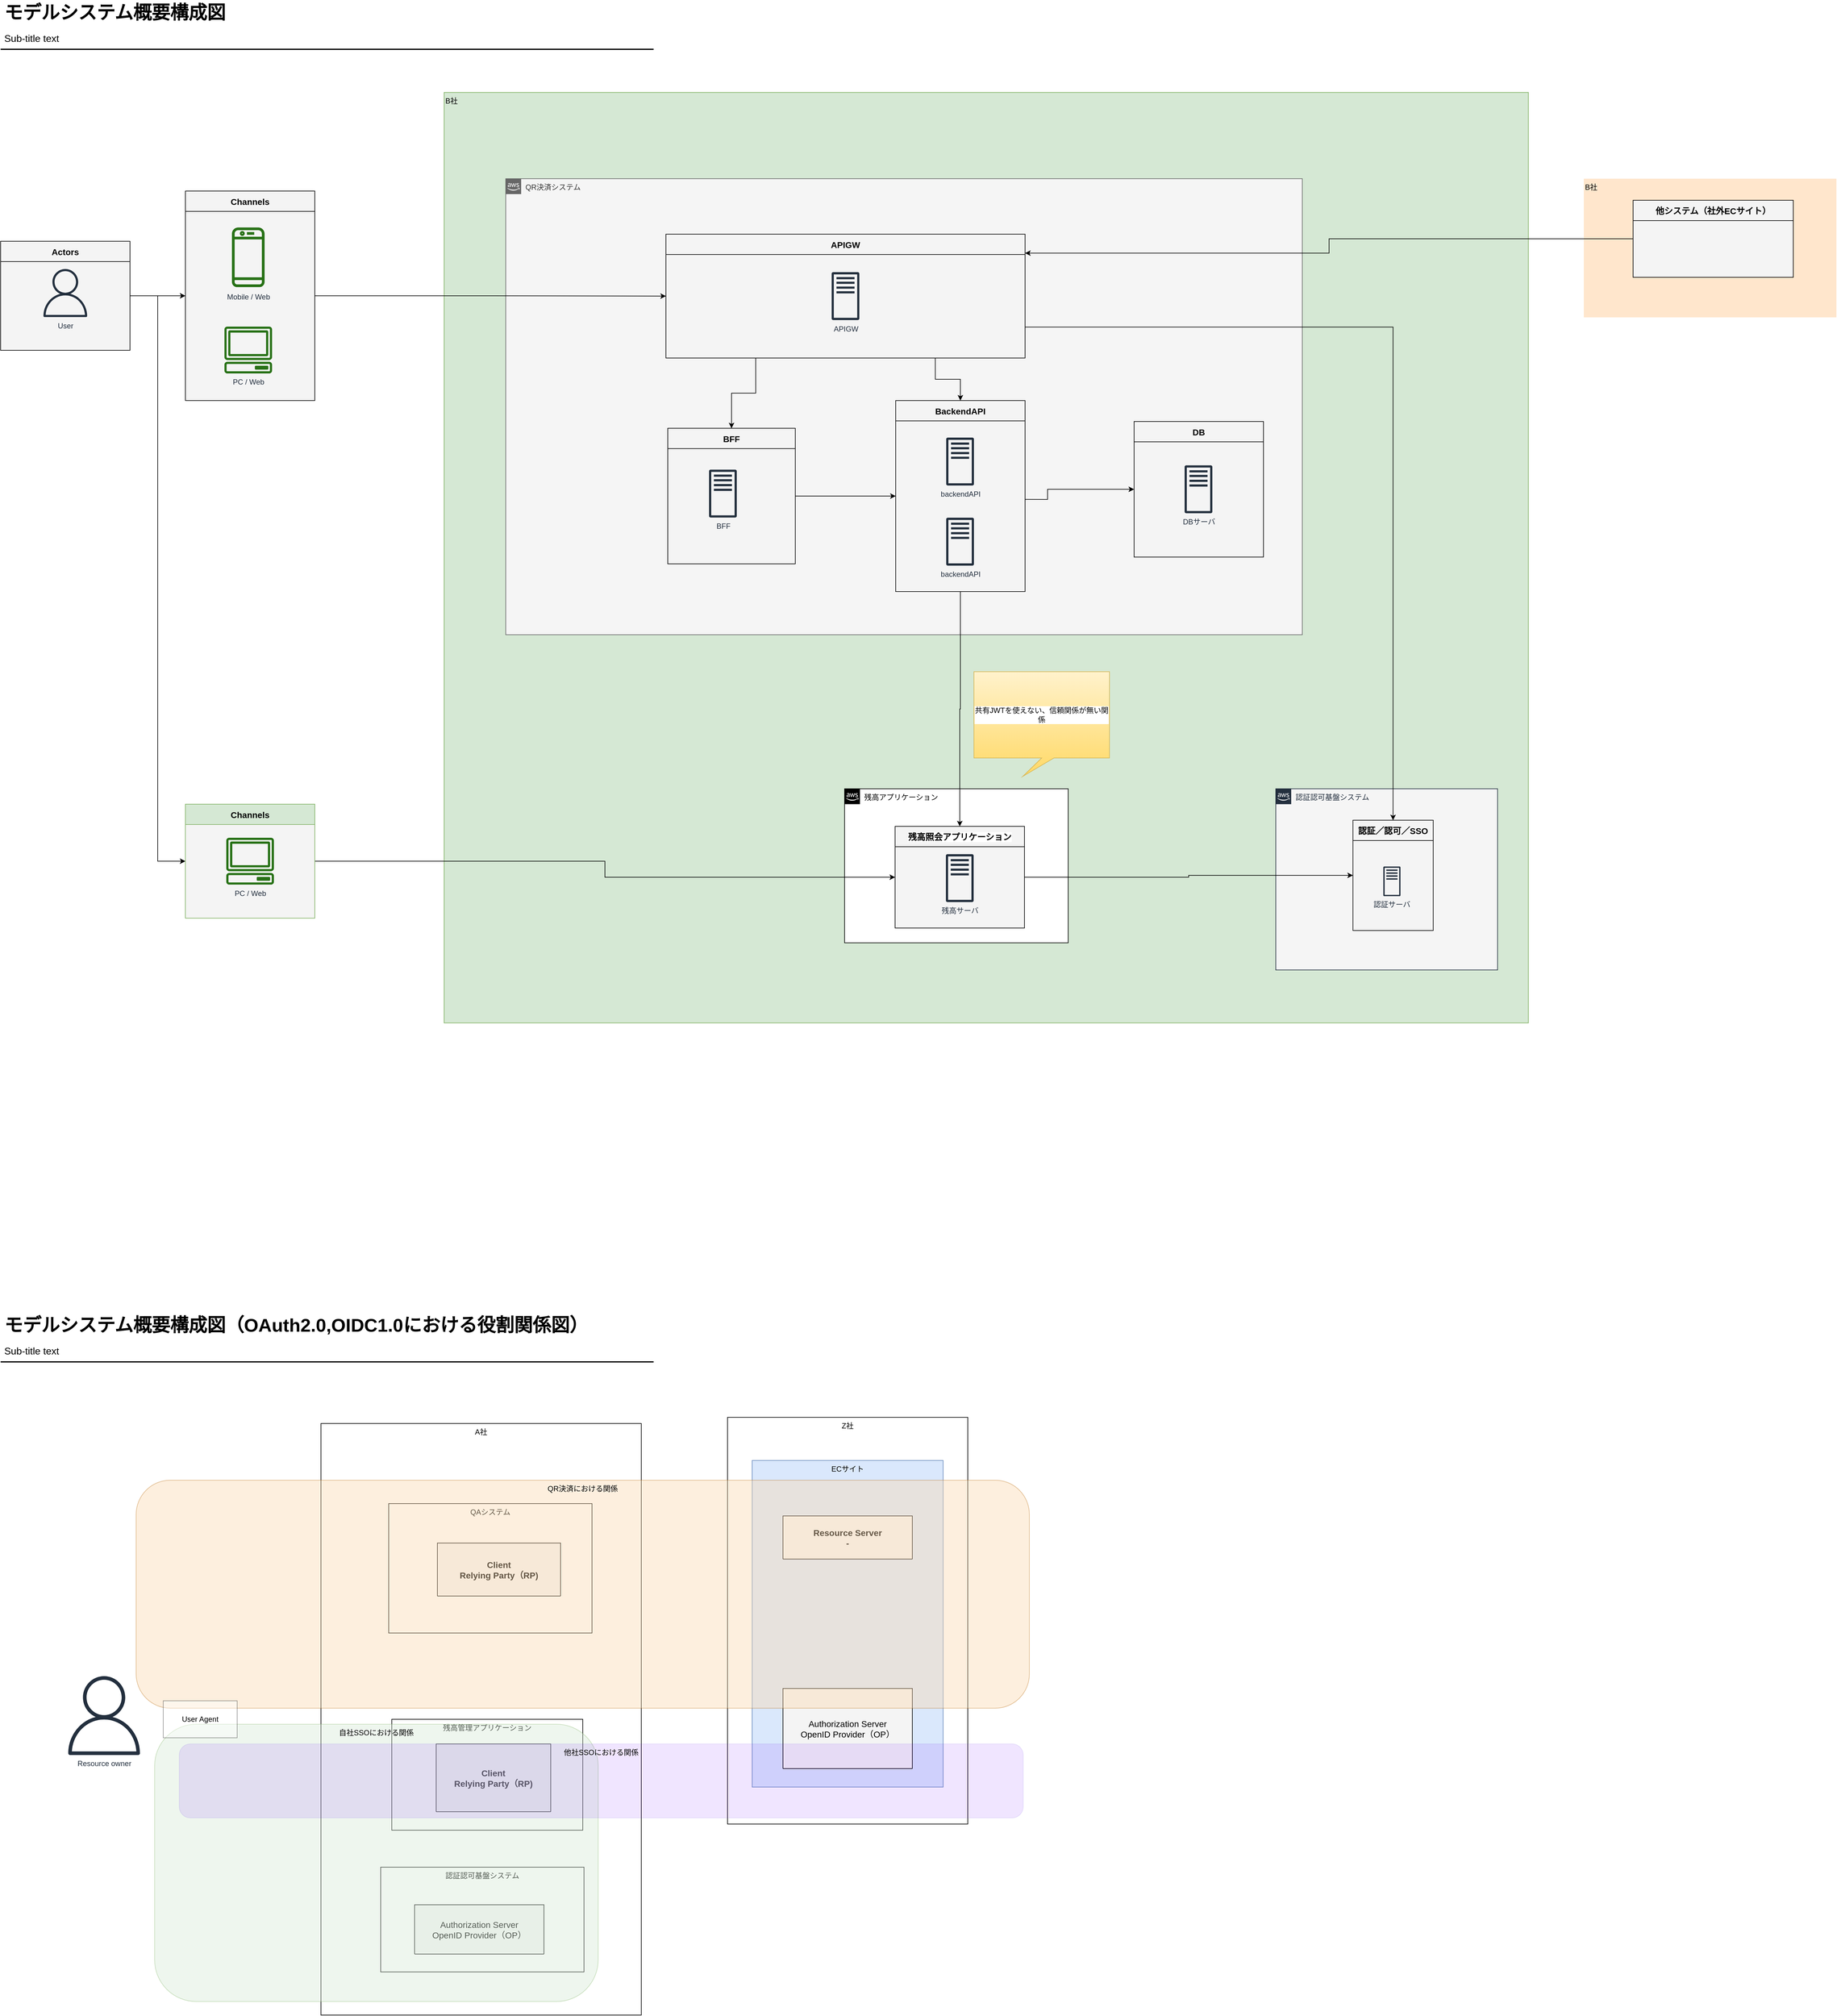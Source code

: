 <mxfile version="20.3.0" type="device"><diagram id="Ht1M8jgEwFfnCIfOTk4-" name="Page-1"><mxGraphModel dx="3149" dy="3126" grid="1" gridSize="10" guides="1" tooltips="1" connect="1" arrows="1" fold="1" page="1" pageScale="1" pageWidth="827" pageHeight="1169" math="0" shadow="0"><root><mxCell id="0"/><mxCell id="1" parent="0"/><mxCell id="EFilt8paIq4LG1IROdRx-40" value="B社" style="whiteSpace=wrap;html=1;fillColor=#d5e8d4;strokeColor=#82b366;align=left;verticalAlign=top;" vertex="1" parent="1"><mxGeometry x="760" y="-890" width="1760" height="1510" as="geometry"/></mxCell><mxCell id="EFilt8paIq4LG1IROdRx-5" value="B社" style="whiteSpace=wrap;html=1;fillColor=#ffe6cc;strokeColor=none;align=left;verticalAlign=top;" vertex="1" parent="1"><mxGeometry x="2610" y="-750" width="410" height="225" as="geometry"/></mxCell><mxCell id="jfNKoYPD4CwzMQ7bjWo1-57" value="A社" style="whiteSpace=wrap;html=1;verticalAlign=top;" parent="1" vertex="1"><mxGeometry x="560" y="1270" width="520" height="960" as="geometry"/></mxCell><mxCell id="jfNKoYPD4CwzMQ7bjWo1-55" value="Z社" style="whiteSpace=wrap;html=1;verticalAlign=top;" parent="1" vertex="1"><mxGeometry x="1220" y="1260" width="390" height="660" as="geometry"/></mxCell><mxCell id="jfNKoYPD4CwzMQ7bjWo1-54" value="ECサイト" style="whiteSpace=wrap;html=1;verticalAlign=top;fillColor=#dae8fc;strokeColor=#6c8ebf;" parent="1" vertex="1"><mxGeometry x="1260" y="1330" width="310" height="530" as="geometry"/></mxCell><mxCell id="jfNKoYPD4CwzMQ7bjWo1-53" value="QAシステム" style="whiteSpace=wrap;html=1;verticalAlign=top;" parent="1" vertex="1"><mxGeometry x="670" y="1400" width="330" height="210" as="geometry"/></mxCell><mxCell id="V-WCJIJaWtl_KWcUI72S-2" value="Channels" style="swimlane;fontSize=14;align=center;swimlaneFillColor=#f4f4f4;fillColor=#f4f4f4;startSize=33;container=1;pointerEvents=0;collapsible=0;recursiveResize=0;" parent="1" vertex="1"><mxGeometry x="340" y="-730" width="210" height="340" as="geometry"/></mxCell><mxCell id="V-WCJIJaWtl_KWcUI72S-3" value="Mobile / Web" style="outlineConnect=0;fontColor=#232F3E;gradientColor=none;strokeColor=none;fillColor=#277116;dashed=0;verticalLabelPosition=bottom;verticalAlign=top;align=center;html=1;fontSize=12;fontStyle=0;shape=mxgraph.aws4.mobile_client;labelBackgroundColor=none;" parent="V-WCJIJaWtl_KWcUI72S-2" vertex="1"><mxGeometry x="75.5" y="57.5" width="53" height="100" as="geometry"/></mxCell><mxCell id="V-WCJIJaWtl_KWcUI72S-24" value="&lt;span style=&quot;color: rgb(35, 47, 62);&quot;&gt;PC / Web&lt;/span&gt;" style="sketch=0;outlineConnect=0;fontColor=#ffffff;fillColor=#277116;strokeColor=#005700;dashed=0;verticalLabelPosition=bottom;verticalAlign=top;align=center;html=1;fontSize=12;fontStyle=0;aspect=fixed;pointerEvents=1;shape=mxgraph.aws4.client;" parent="V-WCJIJaWtl_KWcUI72S-2" vertex="1"><mxGeometry x="63" y="220" width="78" height="76" as="geometry"/></mxCell><mxCell id="V-WCJIJaWtl_KWcUI72S-82" style="edgeStyle=orthogonalEdgeStyle;rounded=0;orthogonalLoop=1;jettySize=auto;html=1;entryX=0;entryY=0.5;entryDx=0;entryDy=0;" parent="1" source="V-WCJIJaWtl_KWcUI72S-16" target="V-WCJIJaWtl_KWcUI72S-2" edge="1"><mxGeometry relative="1" as="geometry"/></mxCell><mxCell id="EFilt8paIq4LG1IROdRx-10" style="edgeStyle=orthogonalEdgeStyle;rounded=0;orthogonalLoop=1;jettySize=auto;html=1;entryX=0;entryY=0.5;entryDx=0;entryDy=0;" edge="1" parent="1" source="V-WCJIJaWtl_KWcUI72S-16" target="EFilt8paIq4LG1IROdRx-7"><mxGeometry relative="1" as="geometry"/></mxCell><mxCell id="V-WCJIJaWtl_KWcUI72S-16" value="Actors" style="swimlane;fontSize=14;align=center;swimlaneFillColor=#f4f4f4;fillColor=#f4f4f4;startSize=33;container=1;pointerEvents=0;collapsible=0;recursiveResize=0;" parent="1" vertex="1"><mxGeometry x="40" y="-648.5" width="210" height="177" as="geometry"/></mxCell><mxCell id="V-WCJIJaWtl_KWcUI72S-17" value="User" style="outlineConnect=0;fontColor=#232F3E;gradientColor=none;fillColor=#232F3E;strokeColor=none;dashed=0;verticalLabelPosition=bottom;verticalAlign=top;align=center;html=1;fontSize=12;fontStyle=0;aspect=fixed;pointerEvents=1;shape=mxgraph.aws4.user;labelBackgroundColor=none;" parent="V-WCJIJaWtl_KWcUI72S-16" vertex="1"><mxGeometry x="66" y="45" width="78" height="78" as="geometry"/></mxCell><mxCell id="V-WCJIJaWtl_KWcUI72S-18" value="QR決済システム" style="points=[[0,0],[0.25,0],[0.5,0],[0.75,0],[1,0],[1,0.25],[1,0.5],[1,0.75],[1,1],[0.75,1],[0.5,1],[0.25,1],[0,1],[0,0.75],[0,0.5],[0,0.25]];outlineConnect=0;html=1;whiteSpace=wrap;fontSize=12;fontStyle=0;shape=mxgraph.aws4.group;grIcon=mxgraph.aws4.group_aws_cloud_alt;strokeColor=#666666;fillColor=#f5f5f5;verticalAlign=top;align=left;spacingLeft=30;fontColor=#333333;dashed=0;labelBackgroundColor=none;container=1;pointerEvents=0;collapsible=0;recursiveResize=0;" parent="1" vertex="1"><mxGeometry x="860" y="-750" width="1293" height="740" as="geometry"/></mxCell><mxCell id="V-WCJIJaWtl_KWcUI72S-30" value="DB" style="swimlane;fontSize=14;align=center;swimlaneFillColor=#f4f4f4;fillColor=#f4f4f4;startSize=33;container=1;pointerEvents=0;collapsible=0;recursiveResize=0;" parent="V-WCJIJaWtl_KWcUI72S-18" vertex="1"><mxGeometry x="1020" y="394" width="210" height="220" as="geometry"/></mxCell><mxCell id="V-WCJIJaWtl_KWcUI72S-31" value="DBサーバ" style="sketch=0;outlineConnect=0;fontColor=#232F3E;gradientColor=none;fillColor=#232F3D;strokeColor=none;dashed=0;verticalLabelPosition=bottom;verticalAlign=top;align=center;html=1;fontSize=12;fontStyle=0;aspect=fixed;pointerEvents=1;shape=mxgraph.aws4.traditional_server;" parent="V-WCJIJaWtl_KWcUI72S-30" vertex="1"><mxGeometry x="82" y="71" width="45" height="78" as="geometry"/></mxCell><mxCell id="V-WCJIJaWtl_KWcUI72S-79" style="edgeStyle=orthogonalEdgeStyle;rounded=0;orthogonalLoop=1;jettySize=auto;html=1;entryX=0;entryY=0.5;entryDx=0;entryDy=0;" parent="V-WCJIJaWtl_KWcUI72S-18" source="V-WCJIJaWtl_KWcUI72S-32" target="V-WCJIJaWtl_KWcUI72S-34" edge="1"><mxGeometry relative="1" as="geometry"/></mxCell><mxCell id="V-WCJIJaWtl_KWcUI72S-32" value="BFF" style="swimlane;fontSize=14;align=center;swimlaneFillColor=#f4f4f4;fillColor=#f4f4f4;startSize=33;container=1;pointerEvents=0;collapsible=0;recursiveResize=0;" parent="V-WCJIJaWtl_KWcUI72S-18" vertex="1"><mxGeometry x="263" y="405" width="207" height="220" as="geometry"/></mxCell><mxCell id="V-WCJIJaWtl_KWcUI72S-33" value="BFF" style="sketch=0;outlineConnect=0;fontColor=#232F3E;gradientColor=none;fillColor=#232F3D;strokeColor=none;dashed=0;verticalLabelPosition=bottom;verticalAlign=top;align=center;html=1;fontSize=12;fontStyle=0;aspect=fixed;pointerEvents=1;shape=mxgraph.aws4.traditional_server;" parent="V-WCJIJaWtl_KWcUI72S-32" vertex="1"><mxGeometry x="67" y="67" width="45" height="78" as="geometry"/></mxCell><mxCell id="V-WCJIJaWtl_KWcUI72S-80" style="edgeStyle=orthogonalEdgeStyle;rounded=0;orthogonalLoop=1;jettySize=auto;html=1;entryX=0;entryY=0.5;entryDx=0;entryDy=0;" parent="V-WCJIJaWtl_KWcUI72S-18" target="V-WCJIJaWtl_KWcUI72S-30" edge="1"><mxGeometry relative="1" as="geometry"><mxPoint x="738" y="520" as="sourcePoint"/></mxGeometry></mxCell><mxCell id="V-WCJIJaWtl_KWcUI72S-34" value="BackendAPI" style="swimlane;fontSize=14;align=center;swimlaneFillColor=#f4f4f4;fillColor=#f4f4f4;startSize=33;container=1;pointerEvents=0;collapsible=0;recursiveResize=0;" parent="V-WCJIJaWtl_KWcUI72S-18" vertex="1"><mxGeometry x="633" y="360" width="210" height="310" as="geometry"/></mxCell><mxCell id="V-WCJIJaWtl_KWcUI72S-35" value="backendAPI" style="sketch=0;outlineConnect=0;fontColor=#232F3E;gradientColor=none;fillColor=#232F3D;strokeColor=none;dashed=0;verticalLabelPosition=bottom;verticalAlign=top;align=center;html=1;fontSize=12;fontStyle=0;aspect=fixed;pointerEvents=1;shape=mxgraph.aws4.traditional_server;" parent="V-WCJIJaWtl_KWcUI72S-34" vertex="1"><mxGeometry x="82" y="60" width="45" height="78" as="geometry"/></mxCell><mxCell id="V-WCJIJaWtl_KWcUI72S-70" value="backendAPI" style="sketch=0;outlineConnect=0;fontColor=#232F3E;gradientColor=none;fillColor=#232F3D;strokeColor=none;dashed=0;verticalLabelPosition=bottom;verticalAlign=top;align=center;html=1;fontSize=12;fontStyle=0;aspect=fixed;pointerEvents=1;shape=mxgraph.aws4.traditional_server;" parent="V-WCJIJaWtl_KWcUI72S-34" vertex="1"><mxGeometry x="82" y="190" width="45" height="78" as="geometry"/></mxCell><mxCell id="V-WCJIJaWtl_KWcUI72S-78" style="edgeStyle=orthogonalEdgeStyle;rounded=0;orthogonalLoop=1;jettySize=auto;html=1;exitX=0.75;exitY=1;exitDx=0;exitDy=0;" parent="V-WCJIJaWtl_KWcUI72S-18" source="V-WCJIJaWtl_KWcUI72S-73" target="V-WCJIJaWtl_KWcUI72S-34" edge="1"><mxGeometry relative="1" as="geometry"><mxPoint x="738" y="530" as="targetPoint"/></mxGeometry></mxCell><mxCell id="jfNKoYPD4CwzMQ7bjWo1-123" style="edgeStyle=orthogonalEdgeStyle;rounded=0;orthogonalLoop=1;jettySize=auto;html=1;entryX=0.5;entryY=0;entryDx=0;entryDy=0;exitX=0.25;exitY=1;exitDx=0;exitDy=0;" parent="V-WCJIJaWtl_KWcUI72S-18" source="V-WCJIJaWtl_KWcUI72S-73" target="V-WCJIJaWtl_KWcUI72S-32" edge="1"><mxGeometry relative="1" as="geometry"><mxPoint x="181.5" y="140" as="sourcePoint"/><mxPoint x="551.5" y="514" as="targetPoint"/></mxGeometry></mxCell><mxCell id="V-WCJIJaWtl_KWcUI72S-73" value="APIGW" style="swimlane;fontSize=14;align=center;swimlaneFillColor=#f4f4f4;fillColor=#f4f4f4;startSize=33;container=1;pointerEvents=0;collapsible=0;recursiveResize=0;" parent="V-WCJIJaWtl_KWcUI72S-18" vertex="1"><mxGeometry x="260" y="90" width="583" height="201" as="geometry"/></mxCell><mxCell id="V-WCJIJaWtl_KWcUI72S-75" value="APIGW" style="sketch=0;outlineConnect=0;fontColor=#232F3E;gradientColor=none;fillColor=#232F3D;strokeColor=none;dashed=0;verticalLabelPosition=bottom;verticalAlign=top;align=center;html=1;fontSize=12;fontStyle=0;aspect=fixed;pointerEvents=1;shape=mxgraph.aws4.traditional_server;" parent="V-WCJIJaWtl_KWcUI72S-73" vertex="1"><mxGeometry x="269" y="61.5" width="45" height="78" as="geometry"/></mxCell><mxCell id="V-WCJIJaWtl_KWcUI72S-72" style="edgeStyle=orthogonalEdgeStyle;rounded=0;orthogonalLoop=1;jettySize=auto;html=1;entryX=1;entryY=0.153;entryDx=0;entryDy=0;entryPerimeter=0;" parent="1" source="V-WCJIJaWtl_KWcUI72S-38" target="V-WCJIJaWtl_KWcUI72S-73" edge="1"><mxGeometry relative="1" as="geometry"><mxPoint x="2440" y="-450" as="targetPoint"/></mxGeometry></mxCell><mxCell id="V-WCJIJaWtl_KWcUI72S-38" value="他システム（社外ECサイト）" style="swimlane;fontSize=14;align=center;swimlaneFillColor=#f4f4f4;fillColor=#f4f4f4;startSize=33;container=1;pointerEvents=0;collapsible=0;recursiveResize=0;" parent="1" vertex="1"><mxGeometry x="2690" y="-715" width="260" height="125" as="geometry"/></mxCell><mxCell id="V-WCJIJaWtl_KWcUI72S-65" value="残高アプリケーション" style="points=[[0,0],[0.25,0],[0.5,0],[0.75,0],[1,0],[1,0.25],[1,0.5],[1,0.75],[1,1],[0.75,1],[0.5,1],[0.25,1],[0,1],[0,0.75],[0,0.5],[0,0.25]];outlineConnect=0;html=1;whiteSpace=wrap;fontSize=12;fontStyle=0;container=1;pointerEvents=0;collapsible=0;recursiveResize=0;shape=mxgraph.aws4.group;grIcon=mxgraph.aws4.group_aws_cloud_alt;verticalAlign=top;align=left;spacingLeft=30;dashed=0;" parent="1" vertex="1"><mxGeometry x="1410" y="240" width="363" height="250" as="geometry"/></mxCell><mxCell id="V-WCJIJaWtl_KWcUI72S-45" value="残高照会アプリケーション" style="swimlane;fontSize=14;align=center;swimlaneFillColor=#f4f4f4;fillColor=#f4f4f4;startSize=33;container=1;pointerEvents=0;collapsible=0;recursiveResize=0;labelBackgroundColor=default;" parent="V-WCJIJaWtl_KWcUI72S-65" vertex="1"><mxGeometry x="82" y="61" width="210" height="165" as="geometry"/></mxCell><mxCell id="V-WCJIJaWtl_KWcUI72S-85" value="残高サーバ" style="sketch=0;outlineConnect=0;fontColor=#232F3E;gradientColor=none;fillColor=#232F3D;strokeColor=none;dashed=0;verticalLabelPosition=bottom;verticalAlign=top;align=center;html=1;fontSize=12;fontStyle=0;aspect=fixed;pointerEvents=1;shape=mxgraph.aws4.traditional_server;" parent="V-WCJIJaWtl_KWcUI72S-45" vertex="1"><mxGeometry x="82.5" y="45" width="45" height="78" as="geometry"/></mxCell><mxCell id="V-WCJIJaWtl_KWcUI72S-88" value="モデルシステム概要構成図" style="text;html=1;resizable=0;points=[];autosize=1;align=left;verticalAlign=top;spacingTop=-4;fontSize=30;fontStyle=1;labelBackgroundColor=none;" parent="1" vertex="1"><mxGeometry x="44" y="-1040" width="380" height="40" as="geometry"/></mxCell><mxCell id="V-WCJIJaWtl_KWcUI72S-89" value="Sub-title text&lt;br style=&quot;font-size: 16px&quot;&gt;" style="text;html=1;resizable=0;points=[];autosize=1;align=left;verticalAlign=top;spacingTop=-4;fontSize=16;labelBackgroundColor=none;" parent="1" vertex="1"><mxGeometry x="44" y="-990" width="100" height="20" as="geometry"/></mxCell><mxCell id="V-WCJIJaWtl_KWcUI72S-90" value="" style="line;strokeWidth=2;html=1;fontSize=14;labelBackgroundColor=none;" parent="1" vertex="1"><mxGeometry x="40" y="-965" width="1060" height="10" as="geometry"/></mxCell><mxCell id="jfNKoYPD4CwzMQ7bjWo1-4" value="モデルシステム概要構成図（OAuth2.0,OIDC1.0における役割関係図）" style="text;html=1;resizable=0;points=[];autosize=1;align=left;verticalAlign=top;spacingTop=-4;fontSize=30;fontStyle=1;labelBackgroundColor=none;" parent="1" vertex="1"><mxGeometry x="44" y="1090" width="970" height="40" as="geometry"/></mxCell><mxCell id="jfNKoYPD4CwzMQ7bjWo1-5" value="Sub-title text&lt;br style=&quot;font-size: 16px&quot;&gt;" style="text;html=1;resizable=0;points=[];autosize=1;align=left;verticalAlign=top;spacingTop=-4;fontSize=16;labelBackgroundColor=none;" parent="1" vertex="1"><mxGeometry x="44" y="1140" width="100" height="20" as="geometry"/></mxCell><mxCell id="jfNKoYPD4CwzMQ7bjWo1-6" value="" style="line;strokeWidth=2;html=1;fontSize=14;labelBackgroundColor=none;" parent="1" vertex="1"><mxGeometry x="40" y="1165" width="1060" height="10" as="geometry"/></mxCell><mxCell id="jfNKoYPD4CwzMQ7bjWo1-43" value="Client&#10;Relying Party（RP)" style="swimlane;fontSize=14;align=center;swimlaneFillColor=#f4f4f4;fillColor=#f4f4f4;startSize=270;container=1;pointerEvents=0;collapsible=0;recursiveResize=0;" parent="1" vertex="1"><mxGeometry x="749" y="1464" width="200" height="86" as="geometry"/></mxCell><mxCell id="jfNKoYPD4CwzMQ7bjWo1-45" value="Resource Server&#10;-" style="swimlane;fontSize=14;align=center;swimlaneFillColor=#f4f4f4;fillColor=#f4f4f4;startSize=220;container=1;pointerEvents=0;collapsible=0;recursiveResize=0;" parent="1" vertex="1"><mxGeometry x="1310" y="1420" width="210" height="70" as="geometry"/></mxCell><mxCell id="jfNKoYPD4CwzMQ7bjWo1-47" value="Authorization Server&#10;OpenID Provider（OP）" style="swimlane;fontSize=14;align=center;swimlaneFillColor=#f4f4f4;fillColor=#f4f4f4;startSize=220;container=1;pointerEvents=0;collapsible=0;recursiveResize=0;fontStyle=0" parent="1" vertex="1"><mxGeometry x="1310" y="1700" width="210" height="130" as="geometry"/></mxCell><mxCell id="jfNKoYPD4CwzMQ7bjWo1-48" value="Resource owner" style="outlineConnect=0;fontColor=#232F3E;gradientColor=none;fillColor=#232F3E;strokeColor=none;dashed=0;verticalLabelPosition=bottom;verticalAlign=top;align=center;html=1;fontSize=12;fontStyle=0;aspect=fixed;pointerEvents=1;shape=mxgraph.aws4.user;labelBackgroundColor=none;" parent="1" vertex="1"><mxGeometry x="144" y="1680" width="128" height="128" as="geometry"/></mxCell><mxCell id="jfNKoYPD4CwzMQ7bjWo1-58" value="残高管理アプリケーション" style="whiteSpace=wrap;html=1;verticalAlign=top;" parent="1" vertex="1"><mxGeometry x="675" y="1750" width="310" height="180" as="geometry"/></mxCell><mxCell id="jfNKoYPD4CwzMQ7bjWo1-60" value="Client&#10;Relying Party（RP)" style="swimlane;fontSize=14;align=center;swimlaneFillColor=#f4f4f4;fillColor=#f4f4f4;startSize=270;container=1;pointerEvents=0;collapsible=0;recursiveResize=0;" parent="1" vertex="1"><mxGeometry x="747" y="1790" width="186" height="110" as="geometry"/></mxCell><mxCell id="jfNKoYPD4CwzMQ7bjWo1-100" value="" style="group;fillColor=#f5f5f5;fontColor=#333333;strokeColor=#666666;" parent="1" vertex="1" connectable="0"><mxGeometry x="2110" y="240" width="360" height="294" as="geometry"/></mxCell><mxCell id="jfNKoYPD4CwzMQ7bjWo1-95" value="認証認可基盤システム" style="points=[[0,0],[0.25,0],[0.5,0],[0.75,0],[1,0],[1,0.25],[1,0.5],[1,0.75],[1,1],[0.75,1],[0.5,1],[0.25,1],[0,1],[0,0.75],[0,0.5],[0,0.25]];outlineConnect=0;gradientColor=none;html=1;whiteSpace=wrap;fontSize=12;fontStyle=0;container=1;pointerEvents=0;collapsible=0;recursiveResize=0;shape=mxgraph.aws4.group;grIcon=mxgraph.aws4.group_aws_cloud_alt;strokeColor=#232F3E;fillColor=none;verticalAlign=top;align=left;spacingLeft=30;fontColor=#232F3E;dashed=0;" parent="jfNKoYPD4CwzMQ7bjWo1-100" vertex="1"><mxGeometry width="360" height="294" as="geometry"/></mxCell><mxCell id="V-WCJIJaWtl_KWcUI72S-21" value="認証／認可／SSO" style="swimlane;fontSize=14;align=center;swimlaneFillColor=#f4f4f4;fillColor=#f4f4f4;startSize=33;container=1;pointerEvents=0;collapsible=0;recursiveResize=0;" parent="jfNKoYPD4CwzMQ7bjWo1-100" vertex="1"><mxGeometry x="125.217" y="51" width="130.343" height="179" as="geometry"/></mxCell><mxCell id="V-WCJIJaWtl_KWcUI72S-29" value="認証サーバ" style="sketch=0;outlineConnect=0;fontColor=#232F3E;gradientColor=none;fillColor=#232F3D;strokeColor=none;dashed=0;verticalLabelPosition=bottom;verticalAlign=top;align=center;html=1;fontSize=12;fontStyle=0;aspect=fixed;pointerEvents=1;shape=mxgraph.aws4.traditional_server;" parent="V-WCJIJaWtl_KWcUI72S-21" vertex="1"><mxGeometry x="49.308" y="75" width="27.931" height="48.414" as="geometry"/></mxCell><mxCell id="jfNKoYPD4CwzMQ7bjWo1-112" value="認証認可基盤システム" style="whiteSpace=wrap;html=1;verticalAlign=top;" parent="1" vertex="1"><mxGeometry x="657" y="1990" width="330" height="170" as="geometry"/></mxCell><mxCell id="jfNKoYPD4CwzMQ7bjWo1-110" value="QR決済における関係" style="rounded=1;whiteSpace=wrap;html=1;fillColor=#fad7ac;strokeColor=#b46504;gradientColor=none;opacity=40;verticalAlign=top;" parent="1" vertex="1"><mxGeometry x="260" y="1362" width="1450" height="370" as="geometry"/></mxCell><mxCell id="jfNKoYPD4CwzMQ7bjWo1-115" value="Authorization Server&#10;OpenID Provider（OP）" style="swimlane;fontSize=14;align=center;swimlaneFillColor=#f4f4f4;fillColor=#f4f4f4;startSize=220;container=1;pointerEvents=0;collapsible=0;recursiveResize=0;fontStyle=0" parent="1" vertex="1"><mxGeometry x="712" y="2051" width="210" height="80" as="geometry"/></mxCell><mxCell id="jfNKoYPD4CwzMQ7bjWo1-113" value="自社SSOにおける関係" style="rounded=1;whiteSpace=wrap;html=1;fillColor=#d5e8d4;strokeColor=#82b366;opacity=40;verticalAlign=top;" parent="1" vertex="1"><mxGeometry x="290" y="1758" width="720" height="450" as="geometry"/></mxCell><mxCell id="jfNKoYPD4CwzMQ7bjWo1-116" value="他社SSOにおける関係" style="rounded=1;whiteSpace=wrap;html=1;fillColor=#6a00ff;strokeColor=#3700CC;opacity=10;verticalAlign=top;fontColor=#000000;" parent="1" vertex="1"><mxGeometry x="330" y="1790" width="1370" height="120" as="geometry"/></mxCell><mxCell id="V-WCJIJaWtl_KWcUI72S-86" style="edgeStyle=orthogonalEdgeStyle;rounded=0;orthogonalLoop=1;jettySize=auto;html=1;exitX=1;exitY=0.75;exitDx=0;exitDy=0;" parent="1" source="V-WCJIJaWtl_KWcUI72S-73" target="V-WCJIJaWtl_KWcUI72S-21" edge="1"><mxGeometry relative="1" as="geometry"><mxPoint x="1893" y="-690" as="targetPoint"/><mxPoint x="2293" y="-790" as="sourcePoint"/></mxGeometry></mxCell><mxCell id="jfNKoYPD4CwzMQ7bjWo1-124" value="User Agent" style="rounded=0;whiteSpace=wrap;html=1;fontColor=#000000;gradientColor=none;opacity=40;" parent="1" vertex="1"><mxGeometry x="304" y="1720" width="120" height="60" as="geometry"/></mxCell><mxCell id="jfNKoYPD4CwzMQ7bjWo1-68" style="edgeStyle=orthogonalEdgeStyle;rounded=0;orthogonalLoop=1;jettySize=auto;html=1;entryX=0;entryY=0.5;entryDx=0;entryDy=0;" parent="1" source="V-WCJIJaWtl_KWcUI72S-45" target="V-WCJIJaWtl_KWcUI72S-21" edge="1"><mxGeometry relative="1" as="geometry"/></mxCell><mxCell id="V-WCJIJaWtl_KWcUI72S-84" style="edgeStyle=orthogonalEdgeStyle;rounded=0;orthogonalLoop=1;jettySize=auto;html=1;exitX=1;exitY=0.5;exitDx=0;exitDy=0;entryX=0;entryY=0.5;entryDx=0;entryDy=0;" parent="1" source="EFilt8paIq4LG1IROdRx-7" edge="1" target="V-WCJIJaWtl_KWcUI72S-45"><mxGeometry relative="1" as="geometry"><mxPoint x="950" y="-790" as="targetPoint"/></mxGeometry></mxCell><mxCell id="V-WCJIJaWtl_KWcUI72S-83" style="edgeStyle=orthogonalEdgeStyle;rounded=0;orthogonalLoop=1;jettySize=auto;html=1;entryX=0;entryY=0.5;entryDx=0;entryDy=0;exitX=1;exitY=0.5;exitDx=0;exitDy=0;" parent="1" source="V-WCJIJaWtl_KWcUI72S-2" target="V-WCJIJaWtl_KWcUI72S-73" edge="1"><mxGeometry relative="1" as="geometry"/></mxCell><mxCell id="EFilt8paIq4LG1IROdRx-6" style="edgeStyle=orthogonalEdgeStyle;rounded=0;orthogonalLoop=1;jettySize=auto;html=1;entryX=0.5;entryY=0;entryDx=0;entryDy=0;" edge="1" parent="1" source="V-WCJIJaWtl_KWcUI72S-34" target="V-WCJIJaWtl_KWcUI72S-45"><mxGeometry relative="1" as="geometry"/></mxCell><mxCell id="EFilt8paIq4LG1IROdRx-7" value="Channels" style="swimlane;fontSize=14;align=center;swimlaneFillColor=#f4f4f4;fillColor=#d5e8d4;startSize=33;container=1;pointerEvents=0;collapsible=0;recursiveResize=0;strokeColor=#82b366;" vertex="1" parent="1"><mxGeometry x="340" y="265" width="210" height="185" as="geometry"/></mxCell><mxCell id="EFilt8paIq4LG1IROdRx-9" value="&lt;span style=&quot;color: rgb(35, 47, 62);&quot;&gt;PC / Web&lt;/span&gt;" style="sketch=0;outlineConnect=0;fontColor=#ffffff;fillColor=#277116;strokeColor=#005700;dashed=0;verticalLabelPosition=bottom;verticalAlign=top;align=center;html=1;fontSize=12;fontStyle=0;aspect=fixed;pointerEvents=1;shape=mxgraph.aws4.client;" vertex="1" parent="EFilt8paIq4LG1IROdRx-7"><mxGeometry x="66" y="54.5" width="78" height="76" as="geometry"/></mxCell><mxCell id="EFilt8paIq4LG1IROdRx-41" value="共有JWTを使えない、信頼関係が無い関係" style="shape=callout;whiteSpace=wrap;html=1;perimeter=calloutPerimeter;labelBackgroundColor=default;strokeColor=#d6b656;fillColor=#fff2cc;position2=0.36;gradientColor=#ffd966;" vertex="1" parent="1"><mxGeometry x="1620" y="50" width="220" height="170" as="geometry"/></mxCell></root></mxGraphModel></diagram></mxfile>
